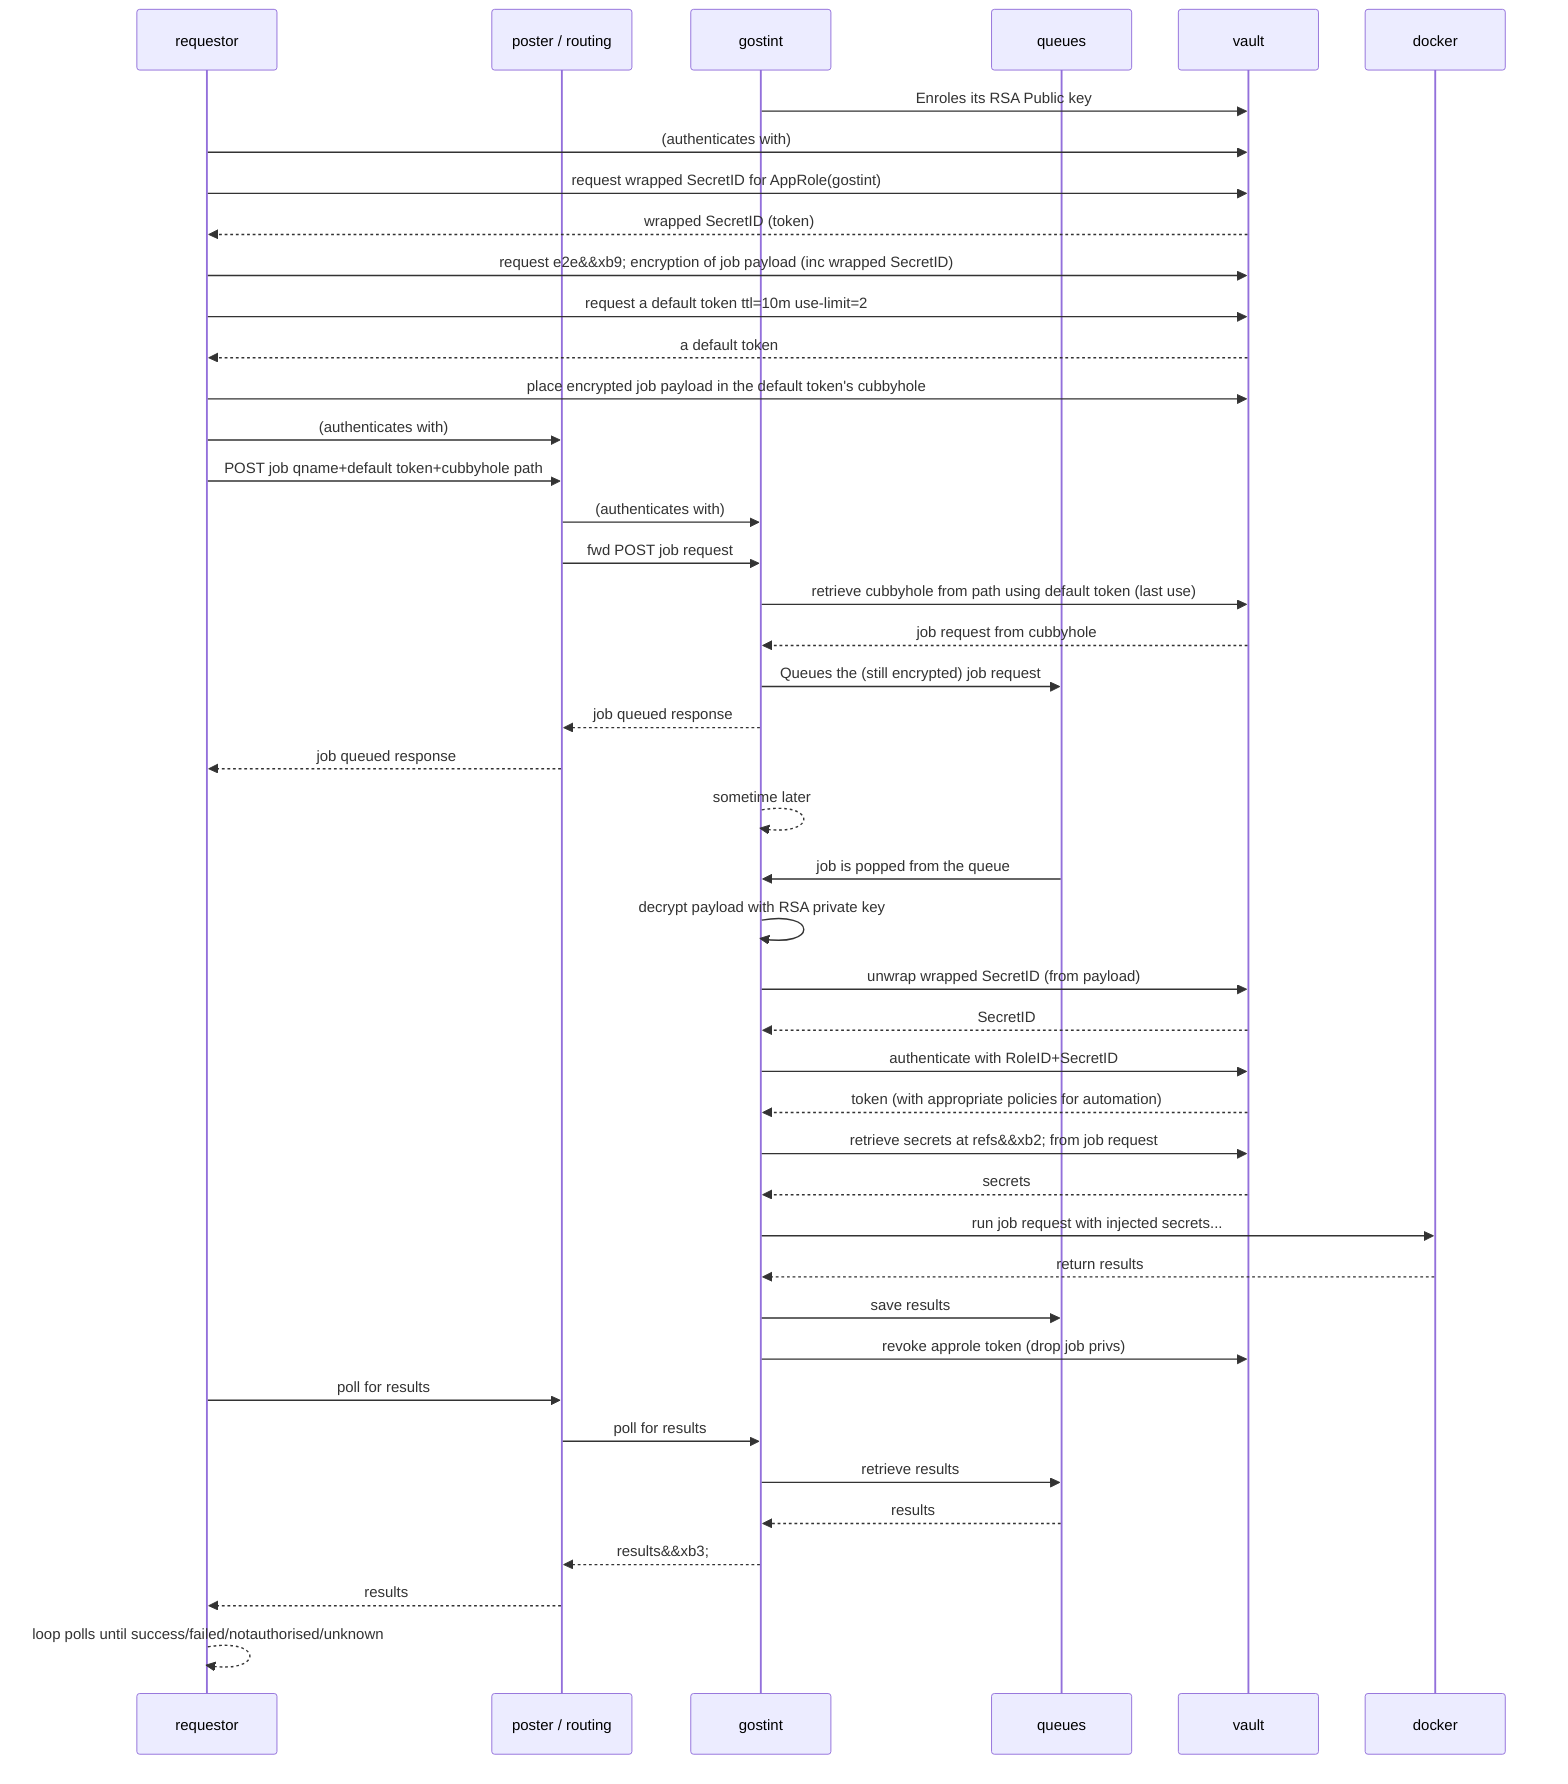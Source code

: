 sequenceDiagram
  participant requestor
  participant poster as poster / routing
  %% participant o as orchestrator e.g. kubernetes
  participant gostint
  participant queues
  participant vault as vault
  participant docker

  %% Enrolement
  gostint->>vault: Enroles its RSA Public key

  %% build job to submit
  requestor->>vault: (authenticates with)
  requestor->>vault: request wrapped SecretID for AppRole(gostint)
  vault-->>requestor: wrapped SecretID (token)

  requestor->>vault: request e2e&#xb9; encryption of job payload (inc wrapped SecretID)

  requestor->>vault: request a default token ttl=10m use-limit=2
  vault-->>requestor: a default token
  requestor->>vault: place encrypted job payload in the default token's cubbyhole

  %% request job to be posted/routing
  requestor->>poster: (authenticates with)
  requestor->>poster: POST job qname+default token+cubbyhole path

  %% This time, even if the poster is hacked and intercepts the POST request,
  %% and using the default token to retrieve the cubbyhole, the data returned
  %% is encrypted, such that only gostint's RSA Private Key can decrypt it.
  %% This tampering of the request can be detected to raise an alert of the
  %% MITM attack.

  poster->>gostint: (authenticates with)
  poster->>gostint: fwd POST job request

  %% extract job from cubbyhole
  gostint->>vault: retrieve cubbyhole from path using default token (last use)
  vault-->>gostint: job request from cubbyhole

  %% we can decrypt here or at point of job execution, in this example we will
  %% leave the payload encrypted until it is needed for the job to run.

  gostint->>queues: Queues the (still encrypted) job request
  gostint-->>poster: job queued response
  poster-->>requestor: job queued response

  gostint-->>gostint: sometime later

  queues->>gostint: job is popped from the queue

  % Decrypt
  gostint->>gostint: decrypt payload with RSA private key

  gostint->>vault: unwrap wrapped SecretID (from payload)
  vault-->>gostint: SecretID
  gostint->>vault: authenticate with RoleID+SecretID
  vault-->>gostint: token (with appropriate policies for automation)
  %% this token is used by gostint going fwd and passed to running job
  gostint->>vault: retrieve secrets at refs&#xb2; from job request
  vault-->>gostint: secrets

  gostint->>docker: run job request with injected secrets...
  docker-->>gostint: return results
  gostint->>queues: save results
  gostint->>vault: revoke approle token (drop job privs)

  requestor->>poster: poll for results
  poster->>gostint: poll for results
  gostint->> queues: retrieve results
  queues-->>gostint: results
  gostint-->>poster: results&#xb3;
  poster-->>requestor: results

  requestor-->>requestor: loop polls until success/failed/notauthorised/unknown
